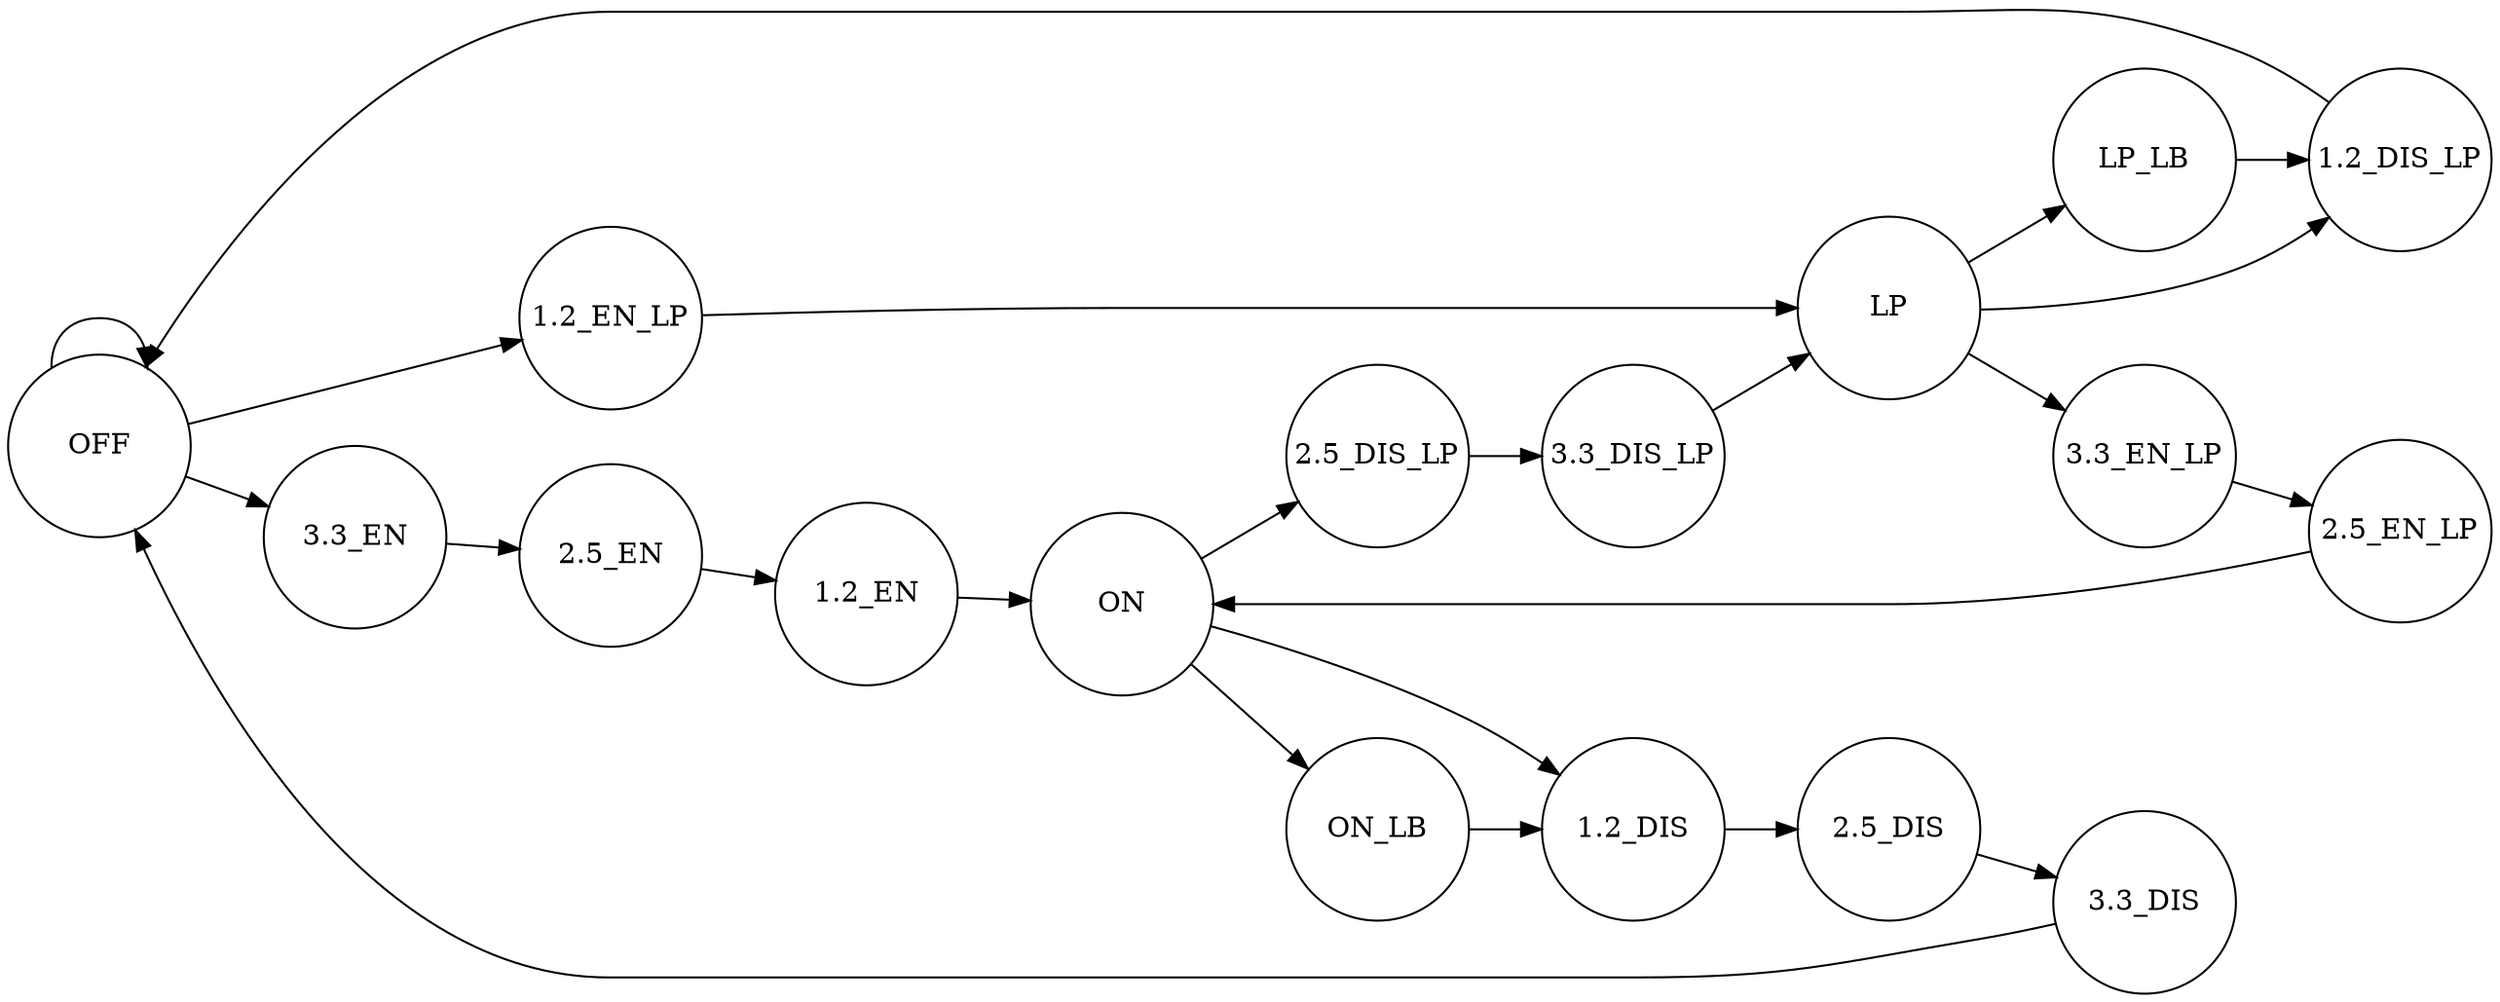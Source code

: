 digraph finite_state_machine {
	rankdir=LR;
	node [shape = circle, fixedsize = true, width = "1.25", height = "1.25"];
	OFF -> OFF [label = ""];
	OFF -> EN_33 [label = ""];
	OFF -> EN_12_LP [label = ""];
	EN_12_LP -> LP [label = ""];
	LP -> EN_33_LP [label = ""];
	LP -> DIS_12_LP [label = ""];
	EN_33 -> EN_25 [label = ""];
	EN_25 -> EN_12 [label = ""];
	EN_12 -> ON [label = ""];
	ON -> DIS_12 [label = ""];
	DIS_33 -> OFF [label = ""];
	DIS_25 -> DIS_33 [label = ""];
	DIS_12 -> DIS_25 [label = ""];
	ON -> ON_LB [label = ""];
	ON_LB -> DIS_12 [label = ""];
	LP -> LP_LB [label = ""];
	EN_33_LP -> EN_25_LP [label = ""];
	EN_25_LP -> ON [label = ""];
	ON -> DIS_25_LP [label = ""];
	DIS_33_LP -> LP [label = ""];
	DIS_25_LP -> DIS_33_LP [label = ""];
	DIS_12_LP -> OFF [label = ""];
	LP_LB -> DIS_12_LP [label = ""];

	OFF  [label = "OFF"];
	EN_33 [label = "3.3_EN"];
	EN_25 [label = "2.5_EN"];
	EN_12 [label = "1.2_EN"];
	ON [label = "ON"];
	ON_LB [label = "ON_LB"];
	DIS_33 [label = "3.3_DIS"];
	DIS_25 [label = "2.5_DIS"];
	DIS_12 [label = "1.2_DIS"];
	EN_12_LP [label = "1.2_EN_LP"];
	LP [label = "LP"];
	LP_LB [label = "LP_LB"];
	EN_33_LP [label = "3.3_EN_LP"];
	EN_25_LP [label = "2.5_EN_LP"];
	DIS_33_LP [label = "3.3_DIS_LP"];
	DIS_25_LP [label = "2.5_DIS_LP"];
	DIS_12_LP [label = "1.2_DIS_LP"];
}
